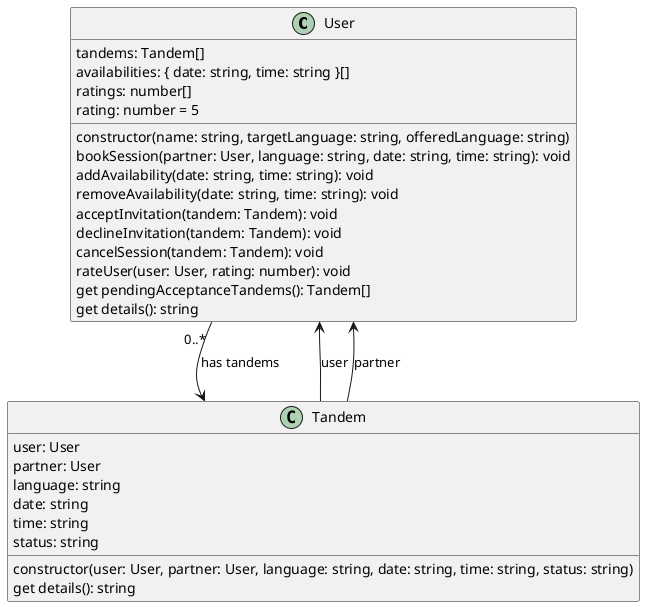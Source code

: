@startuml
class User {
  tandems: Tandem[]
  availabilities: { date: string, time: string }[]
  ratings: number[]
  rating: number = 5
  constructor(name: string, targetLanguage: string, offeredLanguage: string)
  bookSession(partner: User, language: string, date: string, time: string): void
  addAvailability(date: string, time: string): void
  removeAvailability(date: string, time: string): void
  acceptInvitation(tandem: Tandem): void
  declineInvitation(tandem: Tandem): void
  cancelSession(tandem: Tandem): void
  rateUser(user: User, rating: number): void
  get pendingAcceptanceTandems(): Tandem[]
  get details(): string
}

class Tandem {
  user: User
  partner: User
  language: string
  date: string
  time: string
  status: string
  constructor(user: User, partner: User, language: string, date: string, time: string, status: string)
  get details(): string
}

User "0..*"--> Tandem: has tandems
Tandem --> User: user
Tandem --> User: partner
@enduml
